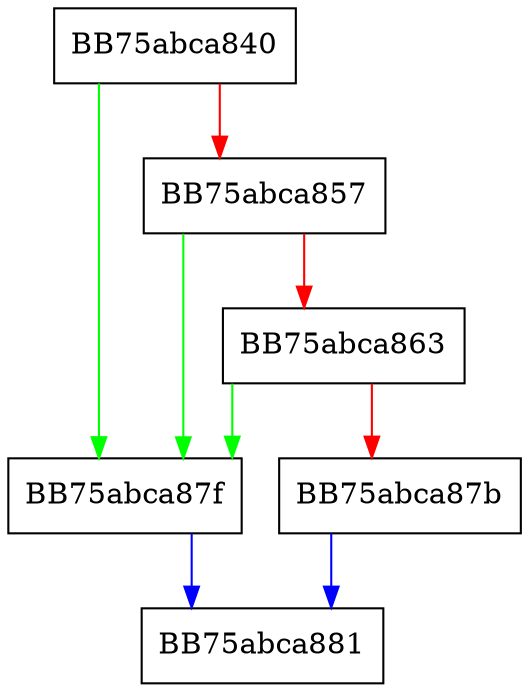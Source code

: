 digraph check_lexotran {
  node [shape="box"];
  graph [splines=ortho];
  BB75abca840 -> BB75abca87f [color="green"];
  BB75abca840 -> BB75abca857 [color="red"];
  BB75abca857 -> BB75abca87f [color="green"];
  BB75abca857 -> BB75abca863 [color="red"];
  BB75abca863 -> BB75abca87f [color="green"];
  BB75abca863 -> BB75abca87b [color="red"];
  BB75abca87b -> BB75abca881 [color="blue"];
  BB75abca87f -> BB75abca881 [color="blue"];
}
